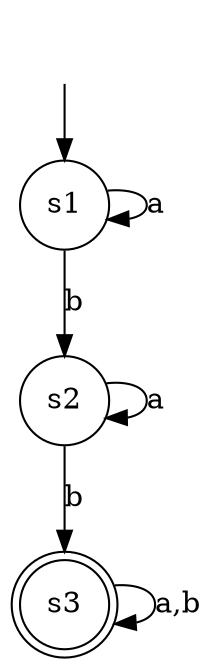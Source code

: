 digraph name {
node [shape=circle]
"s1"
"s2"
"s3"[shape = doublecircle]
start[label = "", shape = none]
start -> "s1"
"s1"->"s1"[label="a"]
"s1"->"s2"[label="b"]
"s2"->"s2"[label="a"]
"s2"->"s3"[label="b"]
"s3"->"s3"[label="a,b"]
}